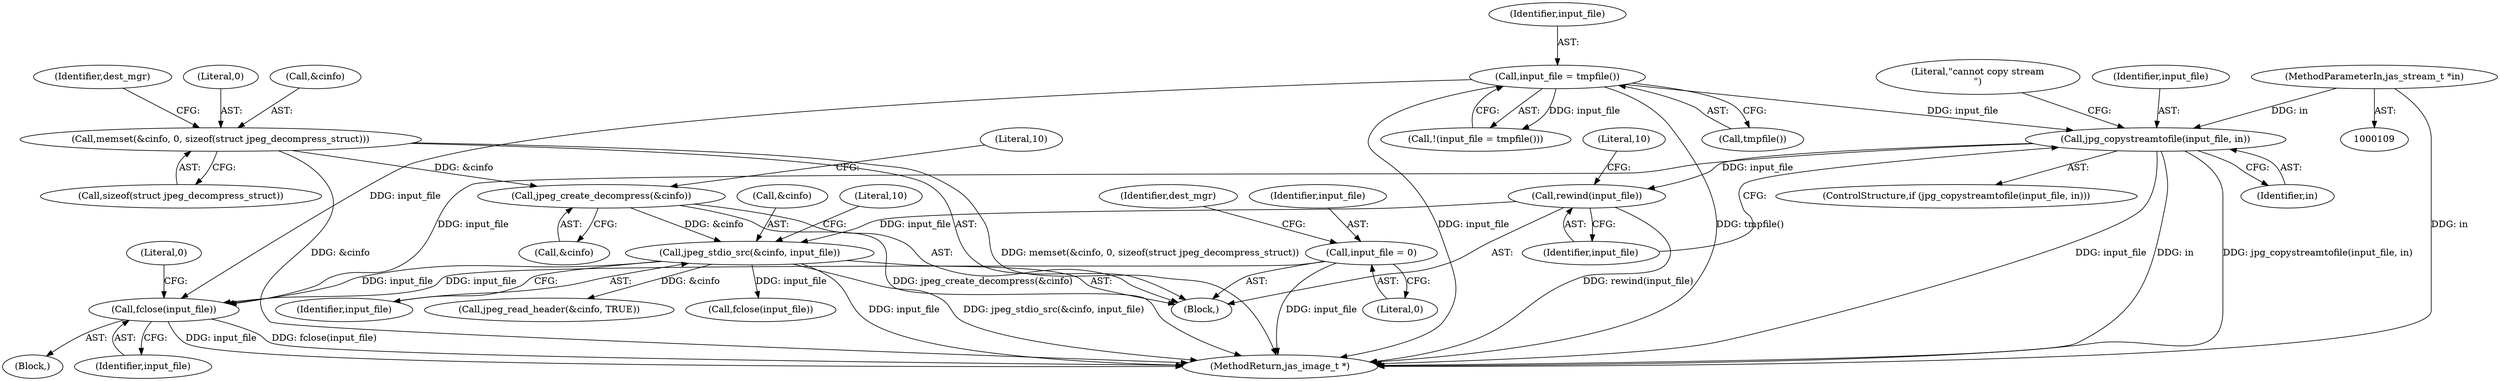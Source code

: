 digraph "0_jasper_d42b2388f7f8e0332c846675133acea151fc557a_40@API" {
"1000485" [label="(Call,fclose(input_file))"];
"1000166" [label="(Call,jpg_copystreamtofile(input_file, in))"];
"1000158" [label="(Call,input_file = tmpfile())"];
"1000110" [label="(MethodParameterIn,jas_stream_t *in)"];
"1000205" [label="(Call,jpeg_stdio_src(&cinfo, input_file))"];
"1000194" [label="(Call,jpeg_create_decompress(&cinfo))"];
"1000134" [label="(Call,memset(&cinfo, 0, sizeof(struct jpeg_decompress_struct)))"];
"1000173" [label="(Call,rewind(input_file))"];
"1000454" [label="(Call,input_file = 0)"];
"1000160" [label="(Call,tmpfile())"];
"1000173" [label="(Call,rewind(input_file))"];
"1000159" [label="(Identifier,input_file)"];
"1000141" [label="(Identifier,dest_mgr)"];
"1000484" [label="(Block,)"];
"1000208" [label="(Identifier,input_file)"];
"1000168" [label="(Identifier,in)"];
"1000194" [label="(Call,jpeg_create_decompress(&cinfo))"];
"1000137" [label="(Literal,0)"];
"1000158" [label="(Call,input_file = tmpfile())"];
"1000195" [label="(Call,&cinfo)"];
"1000454" [label="(Call,input_file = 0)"];
"1000157" [label="(Call,!(input_file = tmpfile()))"];
"1000210" [label="(Literal,10)"];
"1000456" [label="(Literal,0)"];
"1000174" [label="(Identifier,input_file)"];
"1000217" [label="(Call,jpeg_read_header(&cinfo, TRUE))"];
"1000176" [label="(Literal,10)"];
"1000486" [label="(Identifier,input_file)"];
"1000205" [label="(Call,jpeg_stdio_src(&cinfo, input_file))"];
"1000455" [label="(Identifier,input_file)"];
"1000489" [label="(MethodReturn,jas_image_t *)"];
"1000171" [label="(Literal,\"cannot copy stream\n\")"];
"1000488" [label="(Literal,0)"];
"1000459" [label="(Identifier,dest_mgr)"];
"1000452" [label="(Call,fclose(input_file))"];
"1000134" [label="(Call,memset(&cinfo, 0, sizeof(struct jpeg_decompress_struct)))"];
"1000112" [label="(Block,)"];
"1000485" [label="(Call,fclose(input_file))"];
"1000166" [label="(Call,jpg_copystreamtofile(input_file, in))"];
"1000165" [label="(ControlStructure,if (jpg_copystreamtofile(input_file, in)))"];
"1000167" [label="(Identifier,input_file)"];
"1000110" [label="(MethodParameterIn,jas_stream_t *in)"];
"1000198" [label="(Literal,10)"];
"1000135" [label="(Call,&cinfo)"];
"1000138" [label="(Call,sizeof(struct jpeg_decompress_struct))"];
"1000206" [label="(Call,&cinfo)"];
"1000485" -> "1000484"  [label="AST: "];
"1000485" -> "1000486"  [label="CFG: "];
"1000486" -> "1000485"  [label="AST: "];
"1000488" -> "1000485"  [label="CFG: "];
"1000485" -> "1000489"  [label="DDG: input_file"];
"1000485" -> "1000489"  [label="DDG: fclose(input_file)"];
"1000166" -> "1000485"  [label="DDG: input_file"];
"1000205" -> "1000485"  [label="DDG: input_file"];
"1000158" -> "1000485"  [label="DDG: input_file"];
"1000454" -> "1000485"  [label="DDG: input_file"];
"1000166" -> "1000165"  [label="AST: "];
"1000166" -> "1000168"  [label="CFG: "];
"1000167" -> "1000166"  [label="AST: "];
"1000168" -> "1000166"  [label="AST: "];
"1000171" -> "1000166"  [label="CFG: "];
"1000174" -> "1000166"  [label="CFG: "];
"1000166" -> "1000489"  [label="DDG: in"];
"1000166" -> "1000489"  [label="DDG: jpg_copystreamtofile(input_file, in)"];
"1000166" -> "1000489"  [label="DDG: input_file"];
"1000158" -> "1000166"  [label="DDG: input_file"];
"1000110" -> "1000166"  [label="DDG: in"];
"1000166" -> "1000173"  [label="DDG: input_file"];
"1000158" -> "1000157"  [label="AST: "];
"1000158" -> "1000160"  [label="CFG: "];
"1000159" -> "1000158"  [label="AST: "];
"1000160" -> "1000158"  [label="AST: "];
"1000157" -> "1000158"  [label="CFG: "];
"1000158" -> "1000489"  [label="DDG: input_file"];
"1000158" -> "1000489"  [label="DDG: tmpfile()"];
"1000158" -> "1000157"  [label="DDG: input_file"];
"1000110" -> "1000109"  [label="AST: "];
"1000110" -> "1000489"  [label="DDG: in"];
"1000205" -> "1000112"  [label="AST: "];
"1000205" -> "1000208"  [label="CFG: "];
"1000206" -> "1000205"  [label="AST: "];
"1000208" -> "1000205"  [label="AST: "];
"1000210" -> "1000205"  [label="CFG: "];
"1000205" -> "1000489"  [label="DDG: input_file"];
"1000205" -> "1000489"  [label="DDG: jpeg_stdio_src(&cinfo, input_file)"];
"1000194" -> "1000205"  [label="DDG: &cinfo"];
"1000173" -> "1000205"  [label="DDG: input_file"];
"1000205" -> "1000217"  [label="DDG: &cinfo"];
"1000205" -> "1000452"  [label="DDG: input_file"];
"1000194" -> "1000112"  [label="AST: "];
"1000194" -> "1000195"  [label="CFG: "];
"1000195" -> "1000194"  [label="AST: "];
"1000198" -> "1000194"  [label="CFG: "];
"1000194" -> "1000489"  [label="DDG: jpeg_create_decompress(&cinfo)"];
"1000134" -> "1000194"  [label="DDG: &cinfo"];
"1000134" -> "1000112"  [label="AST: "];
"1000134" -> "1000138"  [label="CFG: "];
"1000135" -> "1000134"  [label="AST: "];
"1000137" -> "1000134"  [label="AST: "];
"1000138" -> "1000134"  [label="AST: "];
"1000141" -> "1000134"  [label="CFG: "];
"1000134" -> "1000489"  [label="DDG: memset(&cinfo, 0, sizeof(struct jpeg_decompress_struct))"];
"1000134" -> "1000489"  [label="DDG: &cinfo"];
"1000173" -> "1000112"  [label="AST: "];
"1000173" -> "1000174"  [label="CFG: "];
"1000174" -> "1000173"  [label="AST: "];
"1000176" -> "1000173"  [label="CFG: "];
"1000173" -> "1000489"  [label="DDG: rewind(input_file)"];
"1000454" -> "1000112"  [label="AST: "];
"1000454" -> "1000456"  [label="CFG: "];
"1000455" -> "1000454"  [label="AST: "];
"1000456" -> "1000454"  [label="AST: "];
"1000459" -> "1000454"  [label="CFG: "];
"1000454" -> "1000489"  [label="DDG: input_file"];
}
